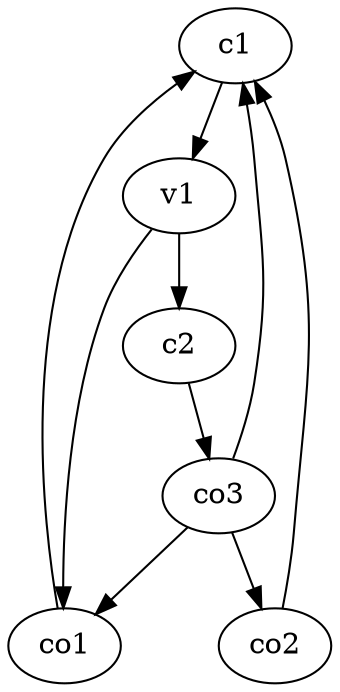 strict digraph  {
c1;
c2;
v1;
co1;
co2;
co3;
c1 -> v1  [weight=1];
c2 -> co3  [weight=1];
v1 -> c2  [weight=1];
v1 -> co1  [weight=1];
co1 -> c1  [weight=1];
co2 -> c1  [weight=1];
co3 -> c1  [weight=1];
co3 -> co1  [weight=1];
co3 -> co2  [weight=1];
}
